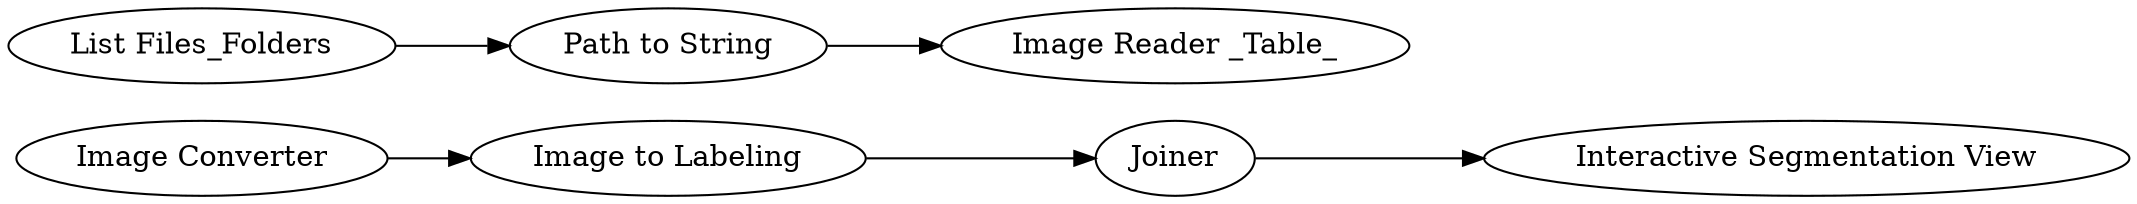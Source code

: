 digraph {
	209 -> 237
	208 -> 209
	230 -> 231
	231 -> 232
	237 -> 211
	231 [label="Path to String"]
	232 [label="Image Reader _Table_"]
	211 [label="Interactive Segmentation View"]
	237 [label=Joiner]
	208 [label="Image Converter"]
	230 [label="List Files_Folders"]
	209 [label="Image to Labeling"]
	rankdir=LR
}
